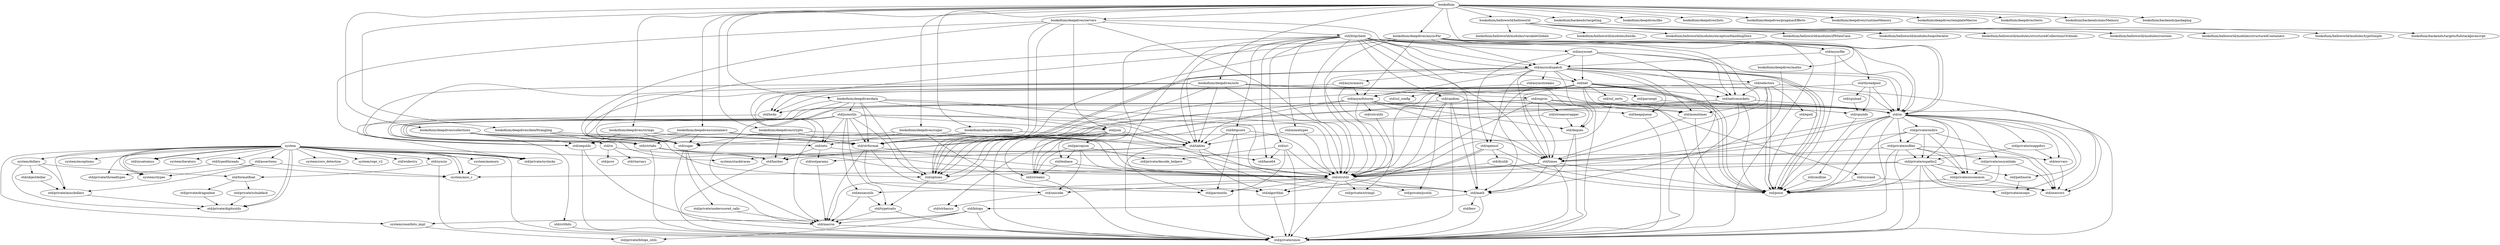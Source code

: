 digraph bookofnim {
"system/memory" -> "system/ansi_c";
"std/private/miscdollars" -> "std/private/digitsutils";
"std/assertions" -> "system/ctypes";
"std/assertions" -> "system/ansi_c";
"std/assertions" -> "std/private/miscdollars";
"std/private/dragonbox" -> "std/private/digitsutils";
"std/private/schubfach" -> "std/private/digitsutils";
"std/formatfloat" -> "std/private/dragonbox";
"std/formatfloat" -> "std/private/schubfach";
"std/objectdollar" -> "std/private/miscdollars";
"system/dollars" -> "std/private/digitsutils";
"system/dollars" -> "std/private/miscdollars";
"system/dollars" -> "std/formatfloat";
"system/dollars" -> "std/objectdollar";
"std/typedthreads" -> "std/private/threadtypes";
"std/typedthreads" -> "system/ansi_c";
"system/countbits_impl" -> "std/private/bitops_utils";
"std/syncio" -> "std/private/since";
"std/syncio" -> "std/formatfloat";
"system" -> "system/exceptions";
"system" -> "std/private/since";
"system" -> "system/ctypes";
"system" -> "system/ctypes";
"system" -> "std/sysatomics";
"system" -> "system/ansi_c";
"system" -> "system/memory";
"system" -> "std/private/syslocks";
"system" -> "std/private/threadtypes";
"system" -> "system/ansi_c";
"system" -> "std/assertions";
"system" -> "system/iterators";
"system" -> "system/coro_detection";
"system" -> "system/dollars";
"system" -> "std/typedthreads";
"system" -> "std/private/miscdollars";
"system" -> "system/stacktraces";
"system" -> "system/countbits_impl";
"system" -> "std/private/syslocks";
"system" -> "std/sysatomics";
"system" -> "std/private/digitsutils";
"system" -> "std/private/syslocks";
"system" -> "std/private/digitsutils";
"system" -> "system/repr_v2";
"system" -> "std/widestrs";
"system" -> "std/syncio";
"bookofnim/helloworld/helloworld" -> "bookofnim/helloworld/modules/blocks";
"bookofnim/helloworld/helloworld" -> "bookofnim/helloworld/modules/exceptionHandlingDocs";
"bookofnim/helloworld/helloworld" -> "bookofnim/helloworld/modules/ifWhenCase";
"bookofnim/helloworld/helloworld" -> "bookofnim/helloworld/modules/loopsIterator";
"bookofnim/helloworld/helloworld" -> "bookofnim/helloworld/modules/structuredCollectionsOrdinals";
"bookofnim/helloworld/helloworld" -> "bookofnim/helloworld/modules/routines";
"bookofnim/helloworld/helloworld" -> "bookofnim/helloworld/modules/structuredContainers";
"bookofnim/helloworld/helloworld" -> "bookofnim/helloworld/modules/typeSimple";
"bookofnim/helloworld/helloworld" -> "bookofnim/helloworld/modules/variableGlobals";
"std/macros" -> "std/private/since";
"std/private/underscored_calls" -> "std/macros";
"std/sugar" -> "std/private/since";
"std/sugar" -> "std/macros";
"std/sugar" -> "std/private/underscored_calls";
"std/bitops" -> "std/macros";
"std/bitops" -> "std/private/since";
"std/bitops" -> "std/private/bitops_utils";
"std/bitops" -> "system/countbits_impl";
"std/math" -> "std/private/since";
"std/math" -> "std/bitops";
"std/math" -> "std/fenv";
"std/algorithm" -> "std/private/since";
"std/typetraits" -> "std/private/since";
"std/typetraits" -> "std/macros";
"std/enumutils" -> "std/macros";
"std/enumutils" -> "std/typetraits";
"std/unicode" -> "std/strbasics";
"std/strutils" -> "std/parseutils";
"std/strutils" -> "std/math";
"std/strutils" -> "std/algorithm";
"std/strutils" -> "std/enumutils";
"std/strutils" -> "std/unicode";
"std/strutils" -> "std/private/since";
"std/strutils" -> "std/private/jsutils";
"std/strutils" -> "std/private/strimpl";
"std/strformat" -> "std/macros";
"std/strformat" -> "std/parseutils";
"std/strformat" -> "std/unicode";
"std/strformat" -> "std/strutils";
"std/locks" -> "std/private/syslocks";
"std/pathnorm" -> "std/private/osseps";
"std/private/oscommon" -> "std/oserrors";
"std/private/oscommon" -> "std/posix";
"std/private/ospaths2" -> "std/private/since";
"std/private/ospaths2" -> "std/strutils";
"std/private/ospaths2" -> "std/pathnorm";
"std/private/ospaths2" -> "std/oserrors";
"std/private/ospaths2" -> "std/private/oscommon";
"std/private/ospaths2" -> "std/posix";
"std/private/ospaths2" -> "system/ansi_c";
"std/private/ospaths2" -> "std/private/osseps";
"std/private/ossymlinks" -> "std/oserrors";
"std/private/ossymlinks" -> "std/private/oscommon";
"std/private/ossymlinks" -> "std/posix";
"std/options" -> "std/typetraits";
"std/times" -> "std/strutils";
"std/times" -> "std/math";
"std/times" -> "std/options";
"std/times" -> "std/private/since";
"std/times" -> "std/posix";
"std/private/osfiles" -> "std/private/since";
"std/private/osfiles" -> "std/oserrors";
"std/private/osfiles" -> "std/private/oscommon";
"std/private/osfiles" -> "std/private/ospaths2";
"std/private/osfiles" -> "std/private/ossymlinks";
"std/private/osfiles" -> "std/posix";
"std/private/osfiles" -> "std/times";
"std/private/osdirs" -> "std/oserrors";
"std/private/osdirs" -> "std/private/ospaths2";
"std/private/osdirs" -> "std/private/osfiles";
"std/private/osdirs" -> "std/private/oscommon";
"std/private/osdirs" -> "std/posix";
"std/private/osdirs" -> "std/times";
"std/envvars" -> "std/oserrors";
"std/private/osappdirs" -> "std/envvars";
"std/private/osappdirs" -> "std/private/ospaths2";
"std/cmdline" -> "std/posix";
"std/os" -> "std/private/ospaths2";
"std/os" -> "std/private/osfiles";
"std/os" -> "std/private/osdirs";
"std/os" -> "std/private/ossymlinks";
"std/os" -> "std/private/osappdirs";
"std/os" -> "std/private/oscommon";
"std/os" -> "std/private/since";
"std/os" -> "std/cmdline";
"std/os" -> "std/strutils";
"std/os" -> "std/pathnorm";
"std/os" -> "std/posix";
"std/os" -> "std/times";
"std/os" -> "std/oserrors";
"std/os" -> "std/envvars";
"std/os" -> "std/private/osseps";
"std/cpuinfo" -> "std/posix";
"std/cpuload" -> "std/cpuinfo";
"std/threadpool" -> "std/cpuinfo";
"std/threadpool" -> "std/cpuload";
"std/threadpool" -> "std/locks";
"std/threadpool" -> "std/os";
"std/hashes" -> "std/private/since";
"std/outparams" -> "std/macros";
"std/tables" -> "std/private/since";
"std/tables" -> "std/hashes";
"std/tables" -> "std/math";
"std/tables" -> "std/algorithm";
"std/tables" -> "std/outparams";
"std/heapqueue" -> "std/private/since";
"std/deques" -> "std/private/since";
"std/deques" -> "std/math";
"std/cstrutils" -> "std/private/strimpl";
"std/asyncfutures" -> "std/os";
"std/asyncfutures" -> "std/tables";
"std/asyncfutures" -> "std/strutils";
"std/asyncfutures" -> "std/times";
"std/asyncfutures" -> "std/heapqueue";
"std/asyncfutures" -> "std/options";
"std/asyncfutures" -> "std/deques";
"std/asyncfutures" -> "std/cstrutils";
"std/asyncfutures" -> "system/stacktraces";
"std/asyncstreams" -> "std/asyncfutures";
"std/asyncstreams" -> "std/deques";
"std/monotimes" -> "std/times";
"std/monotimes" -> "std/posix";
"std/nativesockets" -> "std/os";
"std/nativesockets" -> "std/options";
"std/nativesockets" -> "std/private/since";
"std/nativesockets" -> "std/strbasics";
"std/nativesockets" -> "std/posix";
"std/sets" -> "std/hashes";
"std/sets" -> "std/math";
"std/sets" -> "std/outparams";
"std/dynlib" -> "std/strutils";
"std/dynlib" -> "std/posix";
"std/openssl" -> "std/strutils";
"std/openssl" -> "std/posix";
"std/openssl" -> "std/dynlib";
"std/openssl" -> "std/strutils";
"std/ssl_certs" -> "std/os";
"std/ssl_certs" -> "std/strutils";
"std/net" -> "std/private/since";
"std/net" -> "std/nativesockets";
"std/net" -> "std/os";
"std/net" -> "std/strutils";
"std/net" -> "std/times";
"std/net" -> "std/sets";
"std/net" -> "std/options";
"std/net" -> "std/monotimes";
"std/net" -> "std/ssl_config";
"std/net" -> "std/openssl";
"std/net" -> "std/ssl_certs";
"std/net" -> "std/posix";
"std/net" -> "std/posix";
"std/net" -> "std/posix";
"std/epoll" -> "std/posix";
"std/selectors" -> "std/nativesockets";
"std/selectors" -> "std/oserrors";
"std/selectors" -> "std/strutils";
"std/selectors" -> "std/locks";
"std/selectors" -> "std/posix";
"std/selectors" -> "std/posix";
"std/selectors" -> "std/times";
"std/selectors" -> "std/epoll";
"std/asyncmacro" -> "std/macros";
"std/asyncmacro" -> "std/strutils";
"std/asyncmacro" -> "std/asyncfutures";
"std/asyncdispatch" -> "std/os";
"std/asyncdispatch" -> "std/tables";
"std/asyncdispatch" -> "std/strutils";
"std/asyncdispatch" -> "std/times";
"std/asyncdispatch" -> "std/heapqueue";
"std/asyncdispatch" -> "std/options";
"std/asyncdispatch" -> "std/asyncstreams";
"std/asyncdispatch" -> "std/options";
"std/asyncdispatch" -> "std/math";
"std/asyncdispatch" -> "std/monotimes";
"std/asyncdispatch" -> "std/asyncfutures";
"std/asyncdispatch" -> "std/nativesockets";
"std/asyncdispatch" -> "std/net";
"std/asyncdispatch" -> "std/deques";
"std/asyncdispatch" -> "std/selectors";
"std/asyncdispatch" -> "std/posix";
"std/asyncdispatch" -> "std/posix";
"std/asyncdispatch" -> "std/asyncmacro";
"std/asyncdispatch" -> "std/posix";
"std/asyncfile" -> "std/asyncdispatch";
"std/asyncfile" -> "std/os";
"std/asyncfile" -> "std/posix";
"bookofnim/deepdives/asyncPar" -> "std/sugar";
"bookofnim/deepdives/asyncPar" -> "std/strutils";
"bookofnim/deepdives/asyncPar" -> "std/strformat";
"bookofnim/deepdives/asyncPar" -> "std/locks";
"bookofnim/deepdives/asyncPar" -> "std/os";
"bookofnim/deepdives/asyncPar" -> "std/threadpool";
"bookofnim/deepdives/asyncPar" -> "std/asyncdispatch";
"bookofnim/deepdives/asyncPar" -> "std/asyncfutures";
"bookofnim/deepdives/asyncPar" -> "std/asyncfile";
"bookofnim/deepdives/asyncPar" -> "std/os";
"std/sequtils" -> "std/private/since";
"std/sequtils" -> "std/macros";
"std/critbits" -> "std/private/since";
"bookofnim/deepdives/collections" -> "std/sugar";
"bookofnim/deepdives/collections" -> "std/strformat";
"bookofnim/deepdives/collections" -> "std/sequtils";
"bookofnim/deepdives/collections" -> "std/sets";
"bookofnim/deepdives/collections" -> "std/critbits";
"bookofnim/deepdives/collections" -> "std/options";
"std/strtabs" -> "std/private/since";
"std/strtabs" -> "std/hashes";
"std/strtabs" -> "std/strutils";
"std/strtabs" -> "std/envvars";
"bookofnim/deepdives/containers" -> "std/sugar";
"bookofnim/deepdives/containers" -> "std/strformat";
"bookofnim/deepdives/containers" -> "std/strutils";
"bookofnim/deepdives/containers" -> "std/sequtils";
"bookofnim/deepdives/containers" -> "std/tables";
"bookofnim/deepdives/containers" -> "std/strtabs";
"bookofnim/deepdives/crypto" -> "std/strformat";
"bookofnim/deepdives/crypto" -> "std/sugar";
"bookofnim/deepdives/crypto" -> "std/hashes";
"bookofnim/deepdives/crypto" -> "std/base64";
"std/streams" -> "std/private/since";
"std/lexbase" -> "std/strutils";
"std/lexbase" -> "std/streams";
"std/parsejson" -> "std/strutils";
"std/parsejson" -> "std/lexbase";
"std/parsejson" -> "std/streams";
"std/parsejson" -> "std/unicode";
"std/parsejson" -> "std/private/decode_helpers";
"std/json" -> "std/hashes";
"std/json" -> "std/tables";
"std/json" -> "std/strutils";
"std/json" -> "std/lexbase";
"std/json" -> "std/streams";
"std/json" -> "std/macros";
"std/json" -> "std/parsejson";
"std/json" -> "std/options";
"std/json" -> "std/private/since";
"std/jsonutils" -> "std/json";
"std/jsonutils" -> "std/strutils";
"std/jsonutils" -> "std/tables";
"std/jsonutils" -> "std/sets";
"std/jsonutils" -> "std/strtabs";
"std/jsonutils" -> "std/options";
"std/jsonutils" -> "std/strformat";
"std/jsonutils" -> "std/macros";
"std/jsonutils" -> "std/enumutils";
"std/jsonutils" -> "std/typetraits";
"bookofnim/deepdives/data" -> "std/sugar";
"bookofnim/deepdives/data" -> "std/strformat";
"bookofnim/deepdives/data" -> "std/strutils";
"bookofnim/deepdives/data" -> "std/sequtils";
"bookofnim/deepdives/data" -> "std/options";
"bookofnim/deepdives/data" -> "std/tables";
"bookofnim/deepdives/data" -> "std/json";
"bookofnim/deepdives/data" -> "std/jsonutils";
"bookofnim/deepdives/data" -> "std/strtabs";
"std/re" -> "std/pcre";
"std/re" -> "std/strutils";
"std/re" -> "std/rtarrays";
"bookofnim/deepdives/dataWrangling" -> "std/sugar";
"bookofnim/deepdives/dataWrangling" -> "std/strformat";
"bookofnim/deepdives/dataWrangling" -> "std/re";
"bookofnim/deepdives/datetime" -> "std/sugar";
"bookofnim/deepdives/datetime" -> "std/strformat";
"bookofnim/deepdives/datetime" -> "std/times";
"bookofnim/deepdives/maths" -> "std/math";
"std/streamwrapper" -> "std/deques";
"std/streamwrapper" -> "std/streams";
"std/osproc" -> "std/strutils";
"std/osproc" -> "std/os";
"std/osproc" -> "std/strtabs";
"std/osproc" -> "std/streams";
"std/osproc" -> "std/cpuinfo";
"std/osproc" -> "std/streamwrapper";
"std/osproc" -> "std/private/since";
"std/osproc" -> "std/posix";
"std/osproc" -> "std/times";
"std/parseopt" -> "std/os";
"bookofnim/deepdives/osIo" -> "std/sugar";
"bookofnim/deepdives/osIo" -> "std/strformat";
"bookofnim/deepdives/osIo" -> "std/strutils";
"bookofnim/deepdives/osIo" -> "std/sequtils";
"bookofnim/deepdives/osIo" -> "std/tables";
"bookofnim/deepdives/osIo" -> "std/os";
"bookofnim/deepdives/osIo" -> "std/osproc";
"bookofnim/deepdives/osIo" -> "std/strtabs";
"bookofnim/deepdives/osIo" -> "std/parseopt";
"bookofnim/deepdives/osIo" -> "std/cpuinfo";
"std/uri" -> "std/strutils";
"std/uri" -> "std/parseutils";
"std/uri" -> "std/base64";
"std/uri" -> "std/private/since";
"std/uri" -> "std/private/decode_helpers";
"std/mimetypes" -> "std/tables";
"std/mimetypes" -> "std/strutils";
"std/sysrand" -> "std/oserrors";
"std/sysrand" -> "std/posix";
"std/random" -> "std/algorithm";
"std/random" -> "std/math";
"std/random" -> "std/private/since";
"std/random" -> "std/private/jsutils";
"std/random" -> "std/hashes";
"std/random" -> "std/os";
"std/random" -> "std/sysrand";
"std/random" -> "std/monotimes";
"std/random" -> "std/locks";
"std/httpcore" -> "std/private/since";
"std/httpcore" -> "std/tables";
"std/httpcore" -> "std/strutils";
"std/httpcore" -> "std/parseutils";
"std/asyncnet" -> "std/private/since";
"std/asyncnet" -> "std/asyncdispatch";
"std/asyncnet" -> "std/nativesockets";
"std/asyncnet" -> "std/net";
"std/asyncnet" -> "std/os";
"std/asyncnet" -> "std/openssl";
"std/httpclient" -> "std/private/since";
"std/httpclient" -> "std/net";
"std/httpclient" -> "std/strutils";
"std/httpclient" -> "std/uri";
"std/httpclient" -> "std/parseutils";
"std/httpclient" -> "std/base64";
"std/httpclient" -> "std/os";
"std/httpclient" -> "std/mimetypes";
"std/httpclient" -> "std/math";
"std/httpclient" -> "std/random";
"std/httpclient" -> "std/httpcore";
"std/httpclient" -> "std/times";
"std/httpclient" -> "std/tables";
"std/httpclient" -> "std/streams";
"std/httpclient" -> "std/monotimes";
"std/httpclient" -> "std/asyncnet";
"std/httpclient" -> "std/asyncdispatch";
"std/httpclient" -> "std/asyncfile";
"std/httpclient" -> "std/nativesockets";
"bookofnim/deepdives/servers" -> "std/strformat";
"bookofnim/deepdives/servers" -> "std/sugar";
"bookofnim/deepdives/servers" -> "std/strutils";
"bookofnim/deepdives/servers" -> "std/sequtils";
"bookofnim/deepdives/servers" -> "std/json";
"bookofnim/deepdives/servers" -> "std/httpclient";
"bookofnim/deepdives/servers" -> "std/asyncdispatch";
"bookofnim/deepdives/servers" -> "std/options";
"bookofnim/deepdives/strings" -> "std/sugar";
"bookofnim/deepdives/strings" -> "std/sequtils";
"bookofnim/deepdives/strings" -> "std/strformat";
"bookofnim/deepdives/strings" -> "std/strutils";
"bookofnim/deepdives/sugar" -> "std/sugar";
"bookofnim/deepdives/sugar" -> "std/sets";
"bookofnim/deepdives/sugar" -> "std/tables";
"bookofnim/deepdives/sugar" -> "std/algorithm";
"bookofnim/backends/targeting" -> "bookofnim/backends/targets/fullstackJavascript";
"bookofnim" -> "bookofnim/helloworld/helloworld";
"bookofnim" -> "bookofnim/deepdives/asyncPar";
"bookofnim" -> "bookofnim/deepdives/collections";
"bookofnim" -> "bookofnim/deepdives/containers";
"bookofnim" -> "bookofnim/deepdives/crypto";
"bookofnim" -> "bookofnim/deepdives/data";
"bookofnim" -> "bookofnim/deepdives/dataWrangling";
"bookofnim" -> "bookofnim/deepdives/datetime";
"bookofnim" -> "bookofnim/deepdives/dbs";
"bookofnim" -> "bookofnim/deepdives/lists";
"bookofnim" -> "bookofnim/deepdives/maths";
"bookofnim" -> "bookofnim/deepdives/osIo";
"bookofnim" -> "bookofnim/deepdives/pragmasEffects";
"bookofnim" -> "bookofnim/deepdives/runtimeMemory";
"bookofnim" -> "bookofnim/deepdives/servers";
"bookofnim" -> "bookofnim/deepdives/strings";
"bookofnim" -> "bookofnim/deepdives/sugar";
"bookofnim" -> "bookofnim/deepdives/templateMacros";
"bookofnim" -> "bookofnim/deepdives/tests";
"bookofnim" -> "bookofnim/backends/nimcMemory";
"bookofnim" -> "bookofnim/backends/packaging";
"bookofnim" -> "bookofnim/backends/targeting";
}
